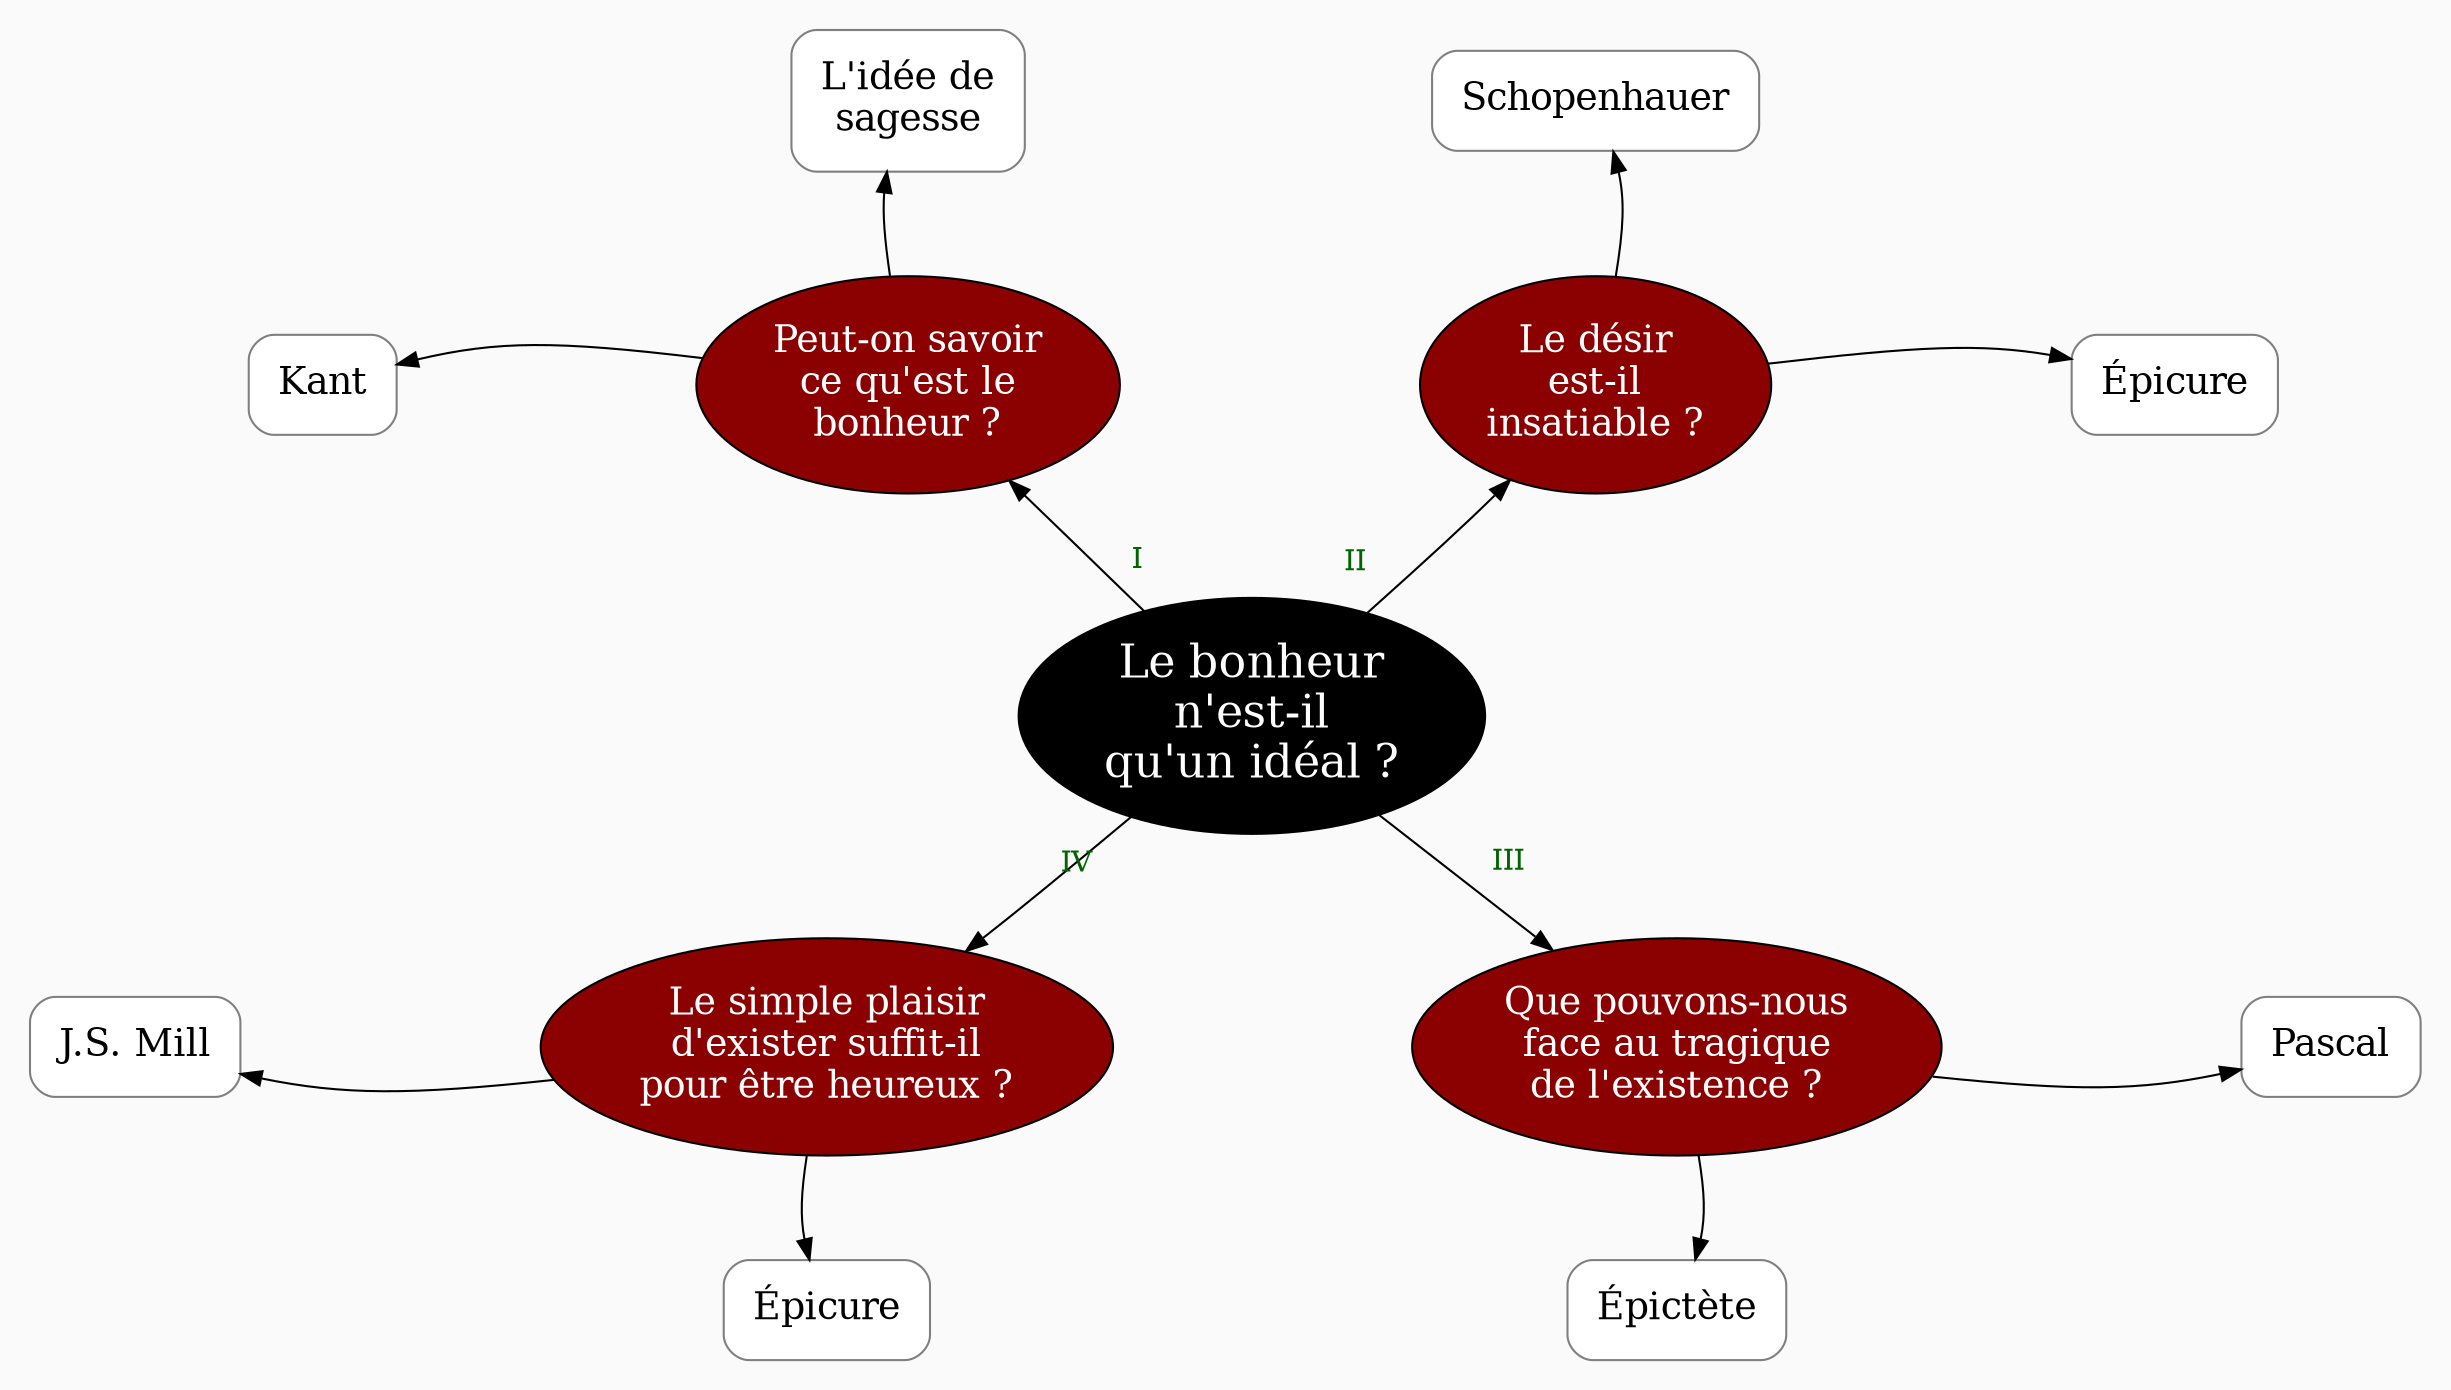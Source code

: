 digraph G {
pad=0.2
splines=curved
nodesep=2
ranksep=0.7
bgcolor=grey98

node[style=filled, fontcolor=white, fillcolor=black]
N[label="Le bonheur
n'est-il
qu'un idéal ?", fontsize=22]

node[style="rounded, filled", shape=oval, margin=0.1, fillcolor=red4, penwidth=1, fontsize=18, fontcolor=white]
a->N[dir=back,headlabel=<<FONT color="darkgreen">I<BR/><BR/></FONT>>]
c->N[dir=back,headlabel=<<FONT color="darkgreen">II<BR/><BR/></FONT>>]
N->b[taillabel=<<FONT color="darkgreen"><BR/>            III</FONT>>]
N->d[taillabel=<<FONT color="darkgreen"><BR/>IV    </FONT>>]


{rank=same
a->c[style=invis]
}

{rank=same
d->b[style=invis]
}


// edge[style=invis]



a[label="Peut-on savoir
ce qu'est le
bonheur ?"]
c[label="Le désir
est-il
insatiable ?"]
b[label="Que pouvons-nous
face au tragique
de l'existence ?"]
d[label="Le simple plaisir
d'exister suffit-il
pour être heureux ?"]


node [shape=box,style="filled,rounded",fillcolor=white,fontcolor=black,color=grey50, margin=0.2]

{rank=same;a1->a[dir=back]}
a2->a[dir=back]
c1->c[dir=back]
{rank=same;c->c2}
{rank=same;b->b1}
b->b2
{rank=same;d1->d[dir=back]}
d->d2


a1[label="Kant"]
a2[label="L'idée de
sagesse"]
b1[label="Pascal"]
b2[label="Épictète"]
c1[label="Schopenhauer"]
c2[label="Épicure"]
d2[label="Épicure"]
d1[label="J.S. Mill"]

}